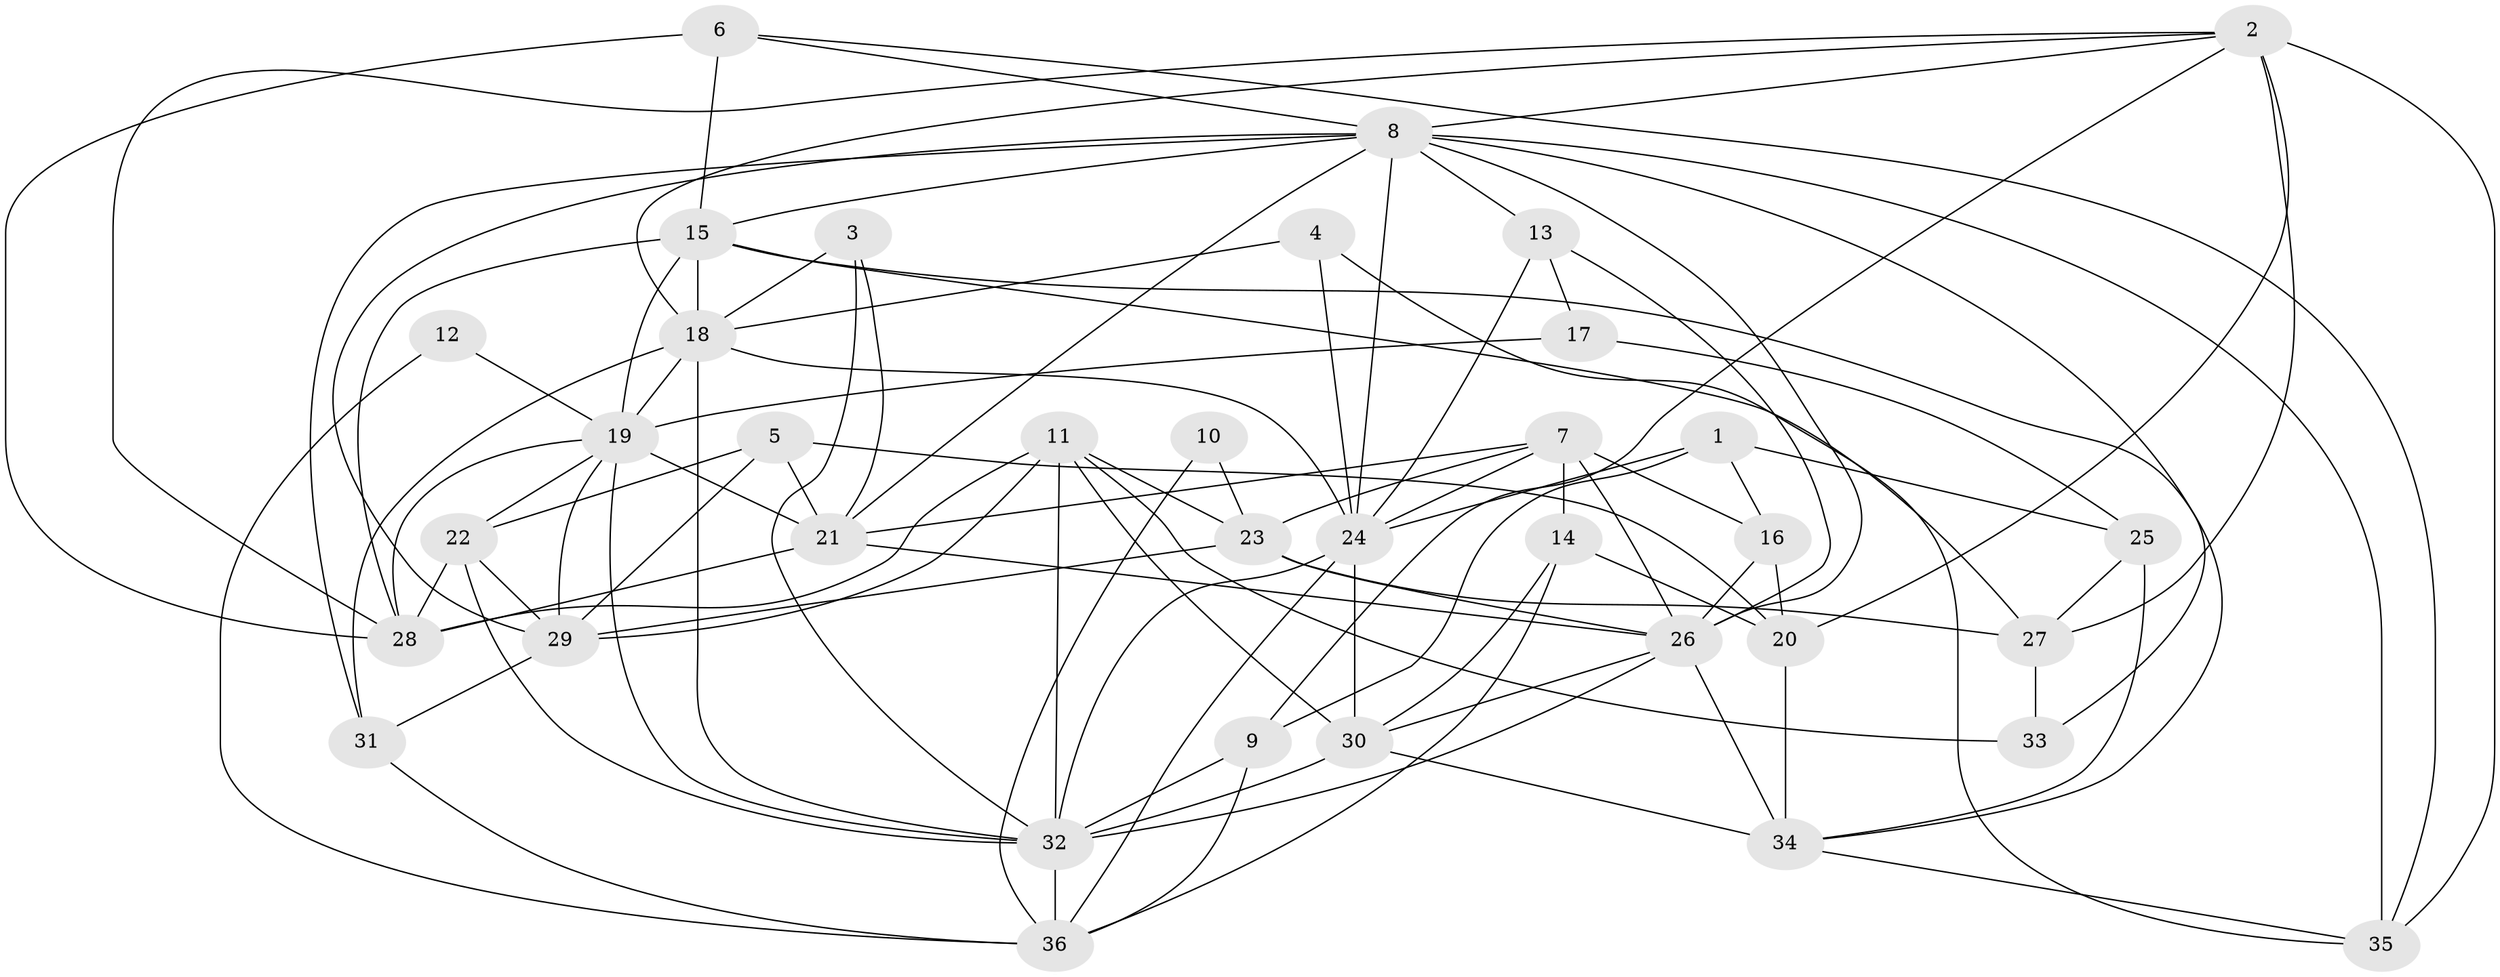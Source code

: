 // original degree distribution, {3: 0.20833333333333334, 4: 0.3472222222222222, 7: 0.041666666666666664, 5: 0.16666666666666666, 6: 0.09722222222222222, 2: 0.1388888888888889}
// Generated by graph-tools (version 1.1) at 2025/50/03/09/25 03:50:03]
// undirected, 36 vertices, 100 edges
graph export_dot {
graph [start="1"]
  node [color=gray90,style=filled];
  1;
  2;
  3;
  4;
  5;
  6;
  7;
  8;
  9;
  10;
  11;
  12;
  13;
  14;
  15;
  16;
  17;
  18;
  19;
  20;
  21;
  22;
  23;
  24;
  25;
  26;
  27;
  28;
  29;
  30;
  31;
  32;
  33;
  34;
  35;
  36;
  1 -- 9 [weight=1.0];
  1 -- 16 [weight=1.0];
  1 -- 24 [weight=1.0];
  1 -- 25 [weight=1.0];
  2 -- 8 [weight=1.0];
  2 -- 9 [weight=1.0];
  2 -- 18 [weight=1.0];
  2 -- 20 [weight=1.0];
  2 -- 27 [weight=1.0];
  2 -- 28 [weight=1.0];
  2 -- 35 [weight=1.0];
  3 -- 18 [weight=1.0];
  3 -- 21 [weight=1.0];
  3 -- 32 [weight=1.0];
  4 -- 18 [weight=1.0];
  4 -- 24 [weight=1.0];
  4 -- 35 [weight=1.0];
  5 -- 20 [weight=1.0];
  5 -- 21 [weight=1.0];
  5 -- 22 [weight=1.0];
  5 -- 29 [weight=1.0];
  6 -- 8 [weight=1.0];
  6 -- 15 [weight=1.0];
  6 -- 28 [weight=1.0];
  6 -- 35 [weight=1.0];
  7 -- 14 [weight=1.0];
  7 -- 16 [weight=1.0];
  7 -- 21 [weight=1.0];
  7 -- 23 [weight=1.0];
  7 -- 24 [weight=1.0];
  7 -- 26 [weight=1.0];
  8 -- 13 [weight=1.0];
  8 -- 15 [weight=1.0];
  8 -- 21 [weight=1.0];
  8 -- 24 [weight=1.0];
  8 -- 26 [weight=1.0];
  8 -- 29 [weight=1.0];
  8 -- 31 [weight=1.0];
  8 -- 33 [weight=1.0];
  8 -- 35 [weight=1.0];
  9 -- 32 [weight=1.0];
  9 -- 36 [weight=1.0];
  10 -- 23 [weight=2.0];
  10 -- 36 [weight=1.0];
  11 -- 23 [weight=1.0];
  11 -- 28 [weight=1.0];
  11 -- 29 [weight=1.0];
  11 -- 30 [weight=1.0];
  11 -- 32 [weight=1.0];
  11 -- 33 [weight=1.0];
  12 -- 19 [weight=1.0];
  12 -- 36 [weight=1.0];
  13 -- 17 [weight=1.0];
  13 -- 24 [weight=1.0];
  13 -- 26 [weight=1.0];
  14 -- 20 [weight=1.0];
  14 -- 30 [weight=1.0];
  14 -- 36 [weight=1.0];
  15 -- 18 [weight=1.0];
  15 -- 19 [weight=1.0];
  15 -- 27 [weight=1.0];
  15 -- 28 [weight=1.0];
  15 -- 34 [weight=1.0];
  16 -- 20 [weight=2.0];
  16 -- 26 [weight=1.0];
  17 -- 19 [weight=1.0];
  17 -- 25 [weight=1.0];
  18 -- 19 [weight=1.0];
  18 -- 24 [weight=1.0];
  18 -- 31 [weight=1.0];
  18 -- 32 [weight=1.0];
  19 -- 21 [weight=1.0];
  19 -- 22 [weight=1.0];
  19 -- 28 [weight=1.0];
  19 -- 29 [weight=1.0];
  19 -- 32 [weight=1.0];
  20 -- 34 [weight=2.0];
  21 -- 26 [weight=1.0];
  21 -- 28 [weight=1.0];
  22 -- 28 [weight=1.0];
  22 -- 29 [weight=1.0];
  22 -- 32 [weight=1.0];
  23 -- 26 [weight=1.0];
  23 -- 27 [weight=1.0];
  23 -- 29 [weight=1.0];
  24 -- 30 [weight=1.0];
  24 -- 32 [weight=1.0];
  24 -- 36 [weight=1.0];
  25 -- 27 [weight=1.0];
  25 -- 34 [weight=1.0];
  26 -- 30 [weight=1.0];
  26 -- 32 [weight=1.0];
  26 -- 34 [weight=1.0];
  27 -- 33 [weight=1.0];
  29 -- 31 [weight=1.0];
  30 -- 32 [weight=2.0];
  30 -- 34 [weight=1.0];
  31 -- 36 [weight=1.0];
  32 -- 36 [weight=1.0];
  34 -- 35 [weight=1.0];
}
